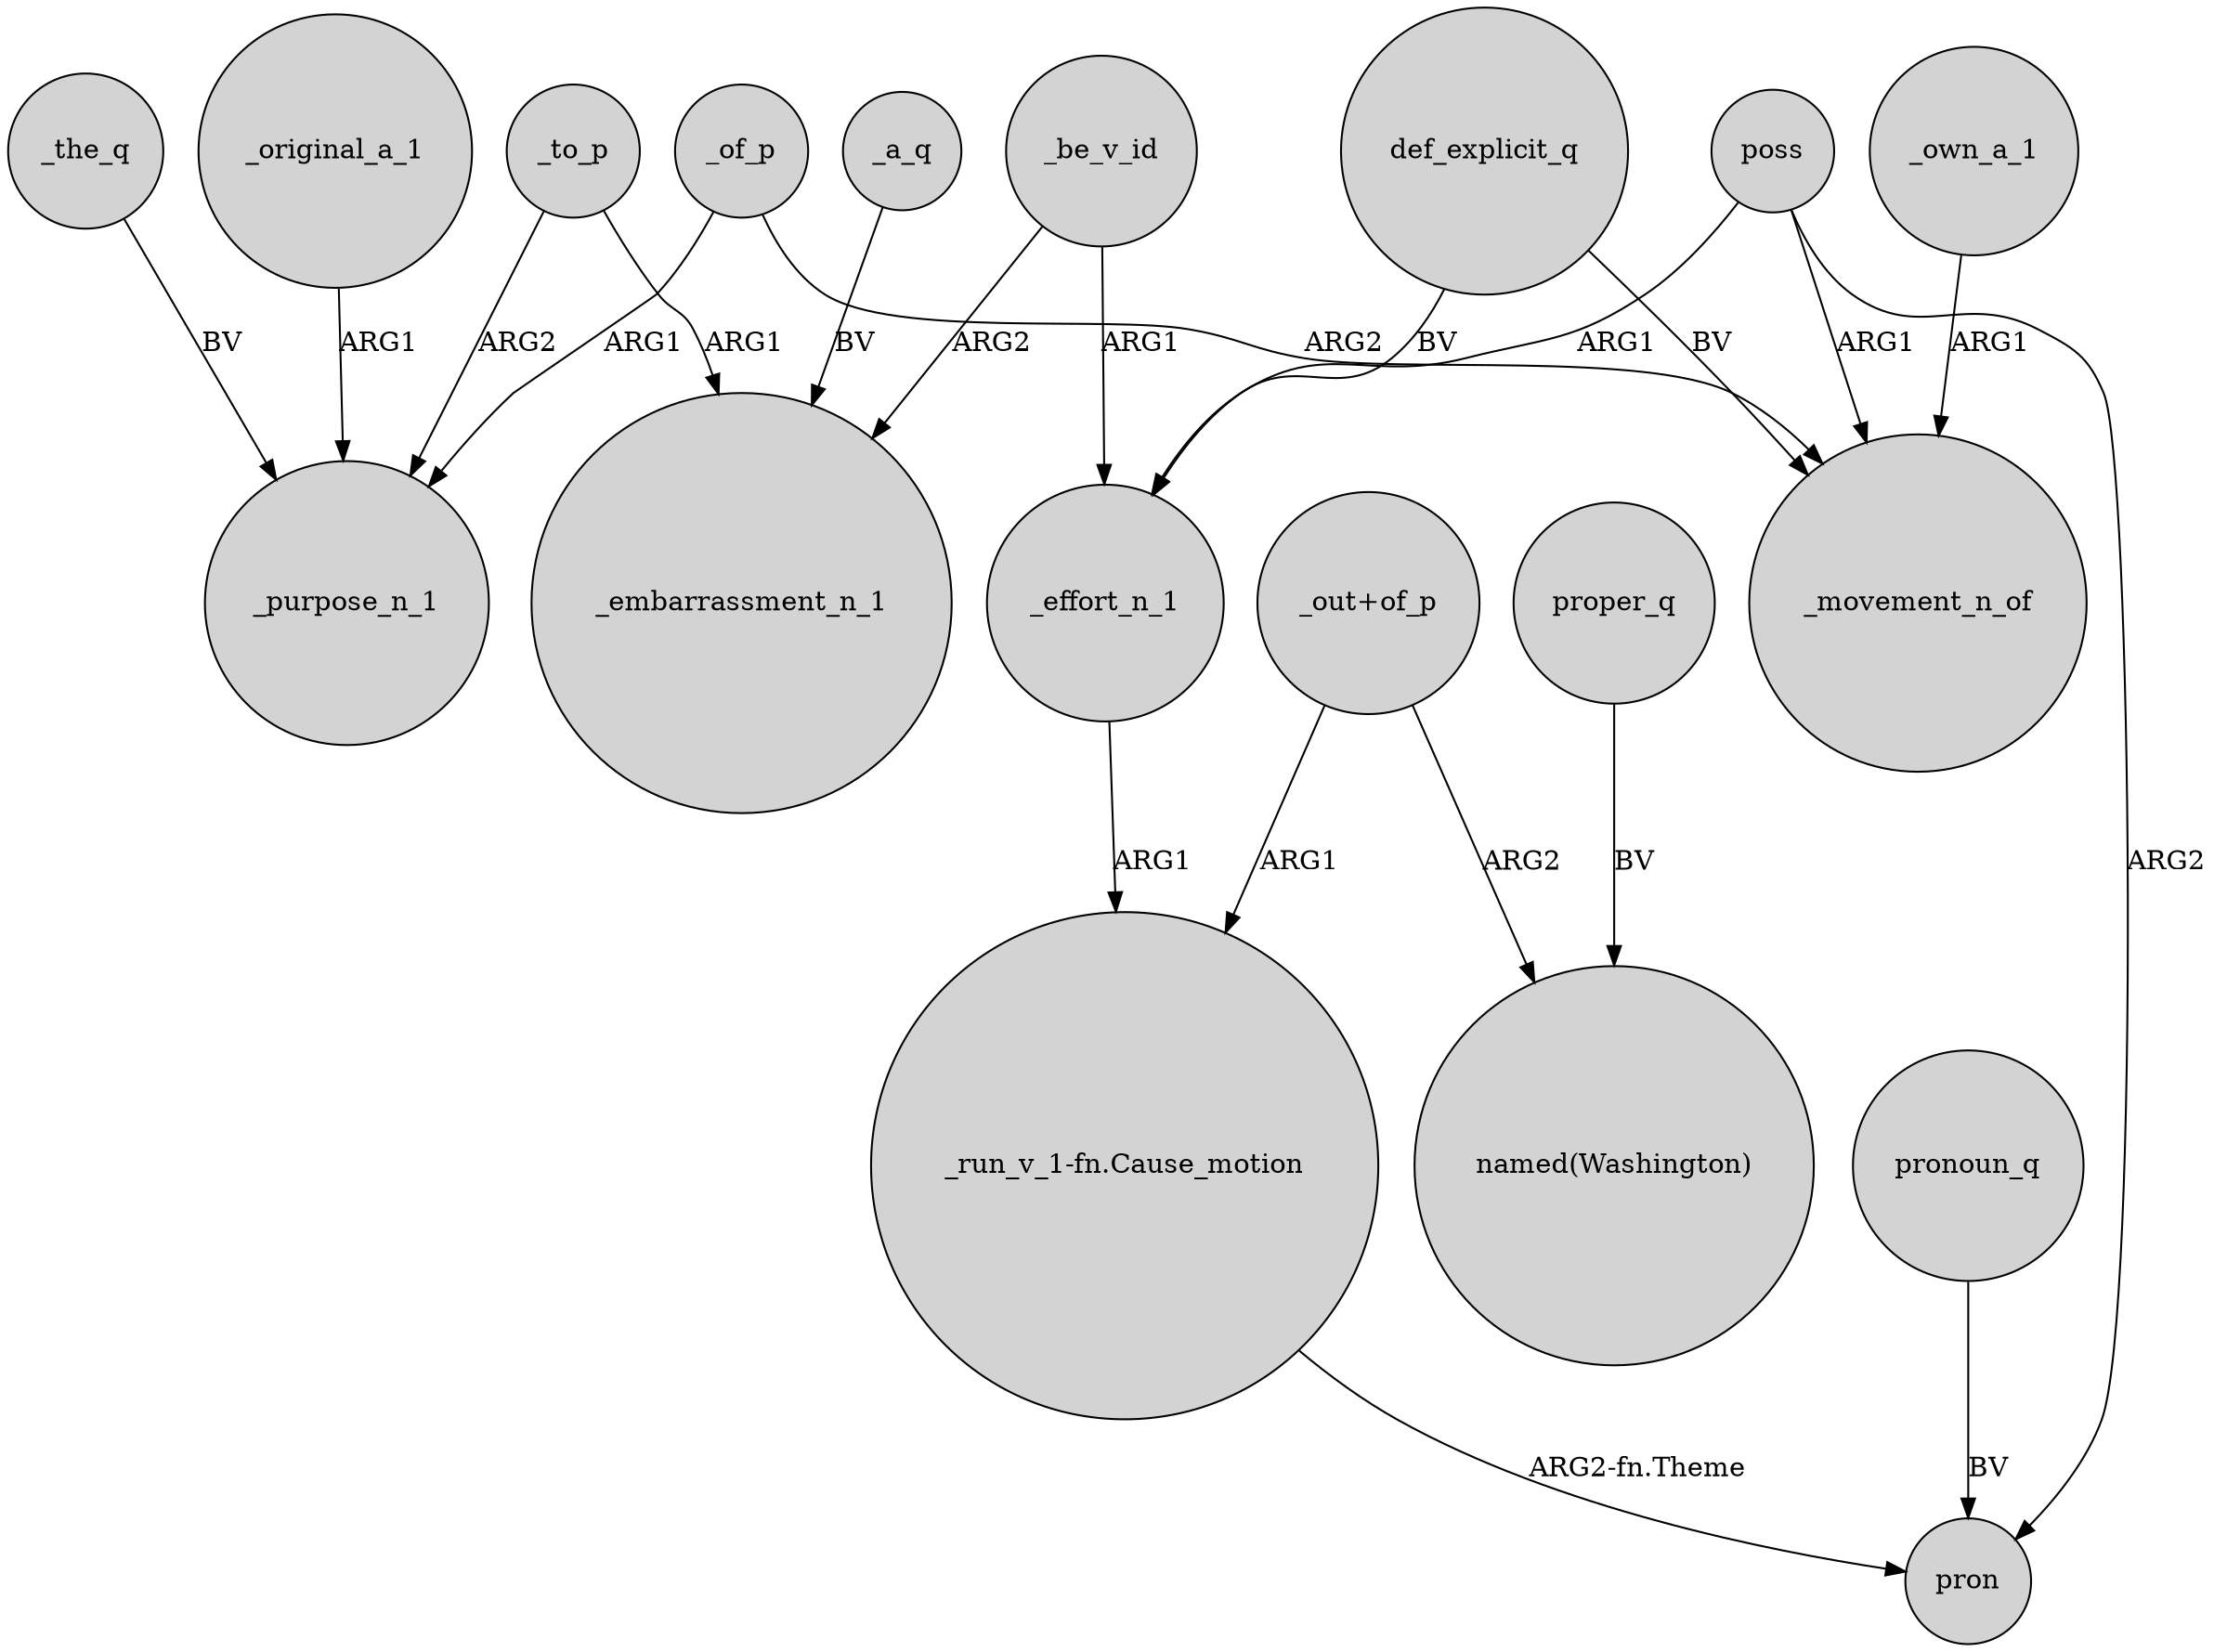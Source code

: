 digraph {
	node [shape=circle style=filled]
	_of_p -> _purpose_n_1 [label=ARG1]
	"_out+of_p" -> "_run_v_1-fn.Cause_motion" [label=ARG1]
	poss -> pron [label=ARG2]
	_of_p -> _movement_n_of [label=ARG2]
	def_explicit_q -> _movement_n_of [label=BV]
	_to_p -> _embarrassment_n_1 [label=ARG1]
	_the_q -> _purpose_n_1 [label=BV]
	_effort_n_1 -> "_run_v_1-fn.Cause_motion" [label=ARG1]
	_a_q -> _embarrassment_n_1 [label=BV]
	proper_q -> "named(Washington)" [label=BV]
	pronoun_q -> pron [label=BV]
	_own_a_1 -> _movement_n_of [label=ARG1]
	_be_v_id -> _effort_n_1 [label=ARG1]
	_be_v_id -> _embarrassment_n_1 [label=ARG2]
	def_explicit_q -> _effort_n_1 [label=BV]
	_to_p -> _purpose_n_1 [label=ARG2]
	"_out+of_p" -> "named(Washington)" [label=ARG2]
	poss -> _effort_n_1 [label=ARG1]
	poss -> _movement_n_of [label=ARG1]
	"_run_v_1-fn.Cause_motion" -> pron [label="ARG2-fn.Theme"]
	_original_a_1 -> _purpose_n_1 [label=ARG1]
}
